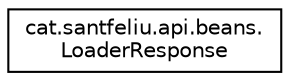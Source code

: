 digraph "Graphical Class Hierarchy"
{
 // LATEX_PDF_SIZE
  edge [fontname="Helvetica",fontsize="10",labelfontname="Helvetica",labelfontsize="10"];
  node [fontname="Helvetica",fontsize="10",shape=record];
  rankdir="LR";
  Node0 [label="cat.santfeliu.api.beans.\lLoaderResponse",height=0.2,width=0.4,color="black", fillcolor="white", style="filled",URL="$classcat_1_1santfeliu_1_1api_1_1beans_1_1_loader_response.html",tooltip=" "];
}
